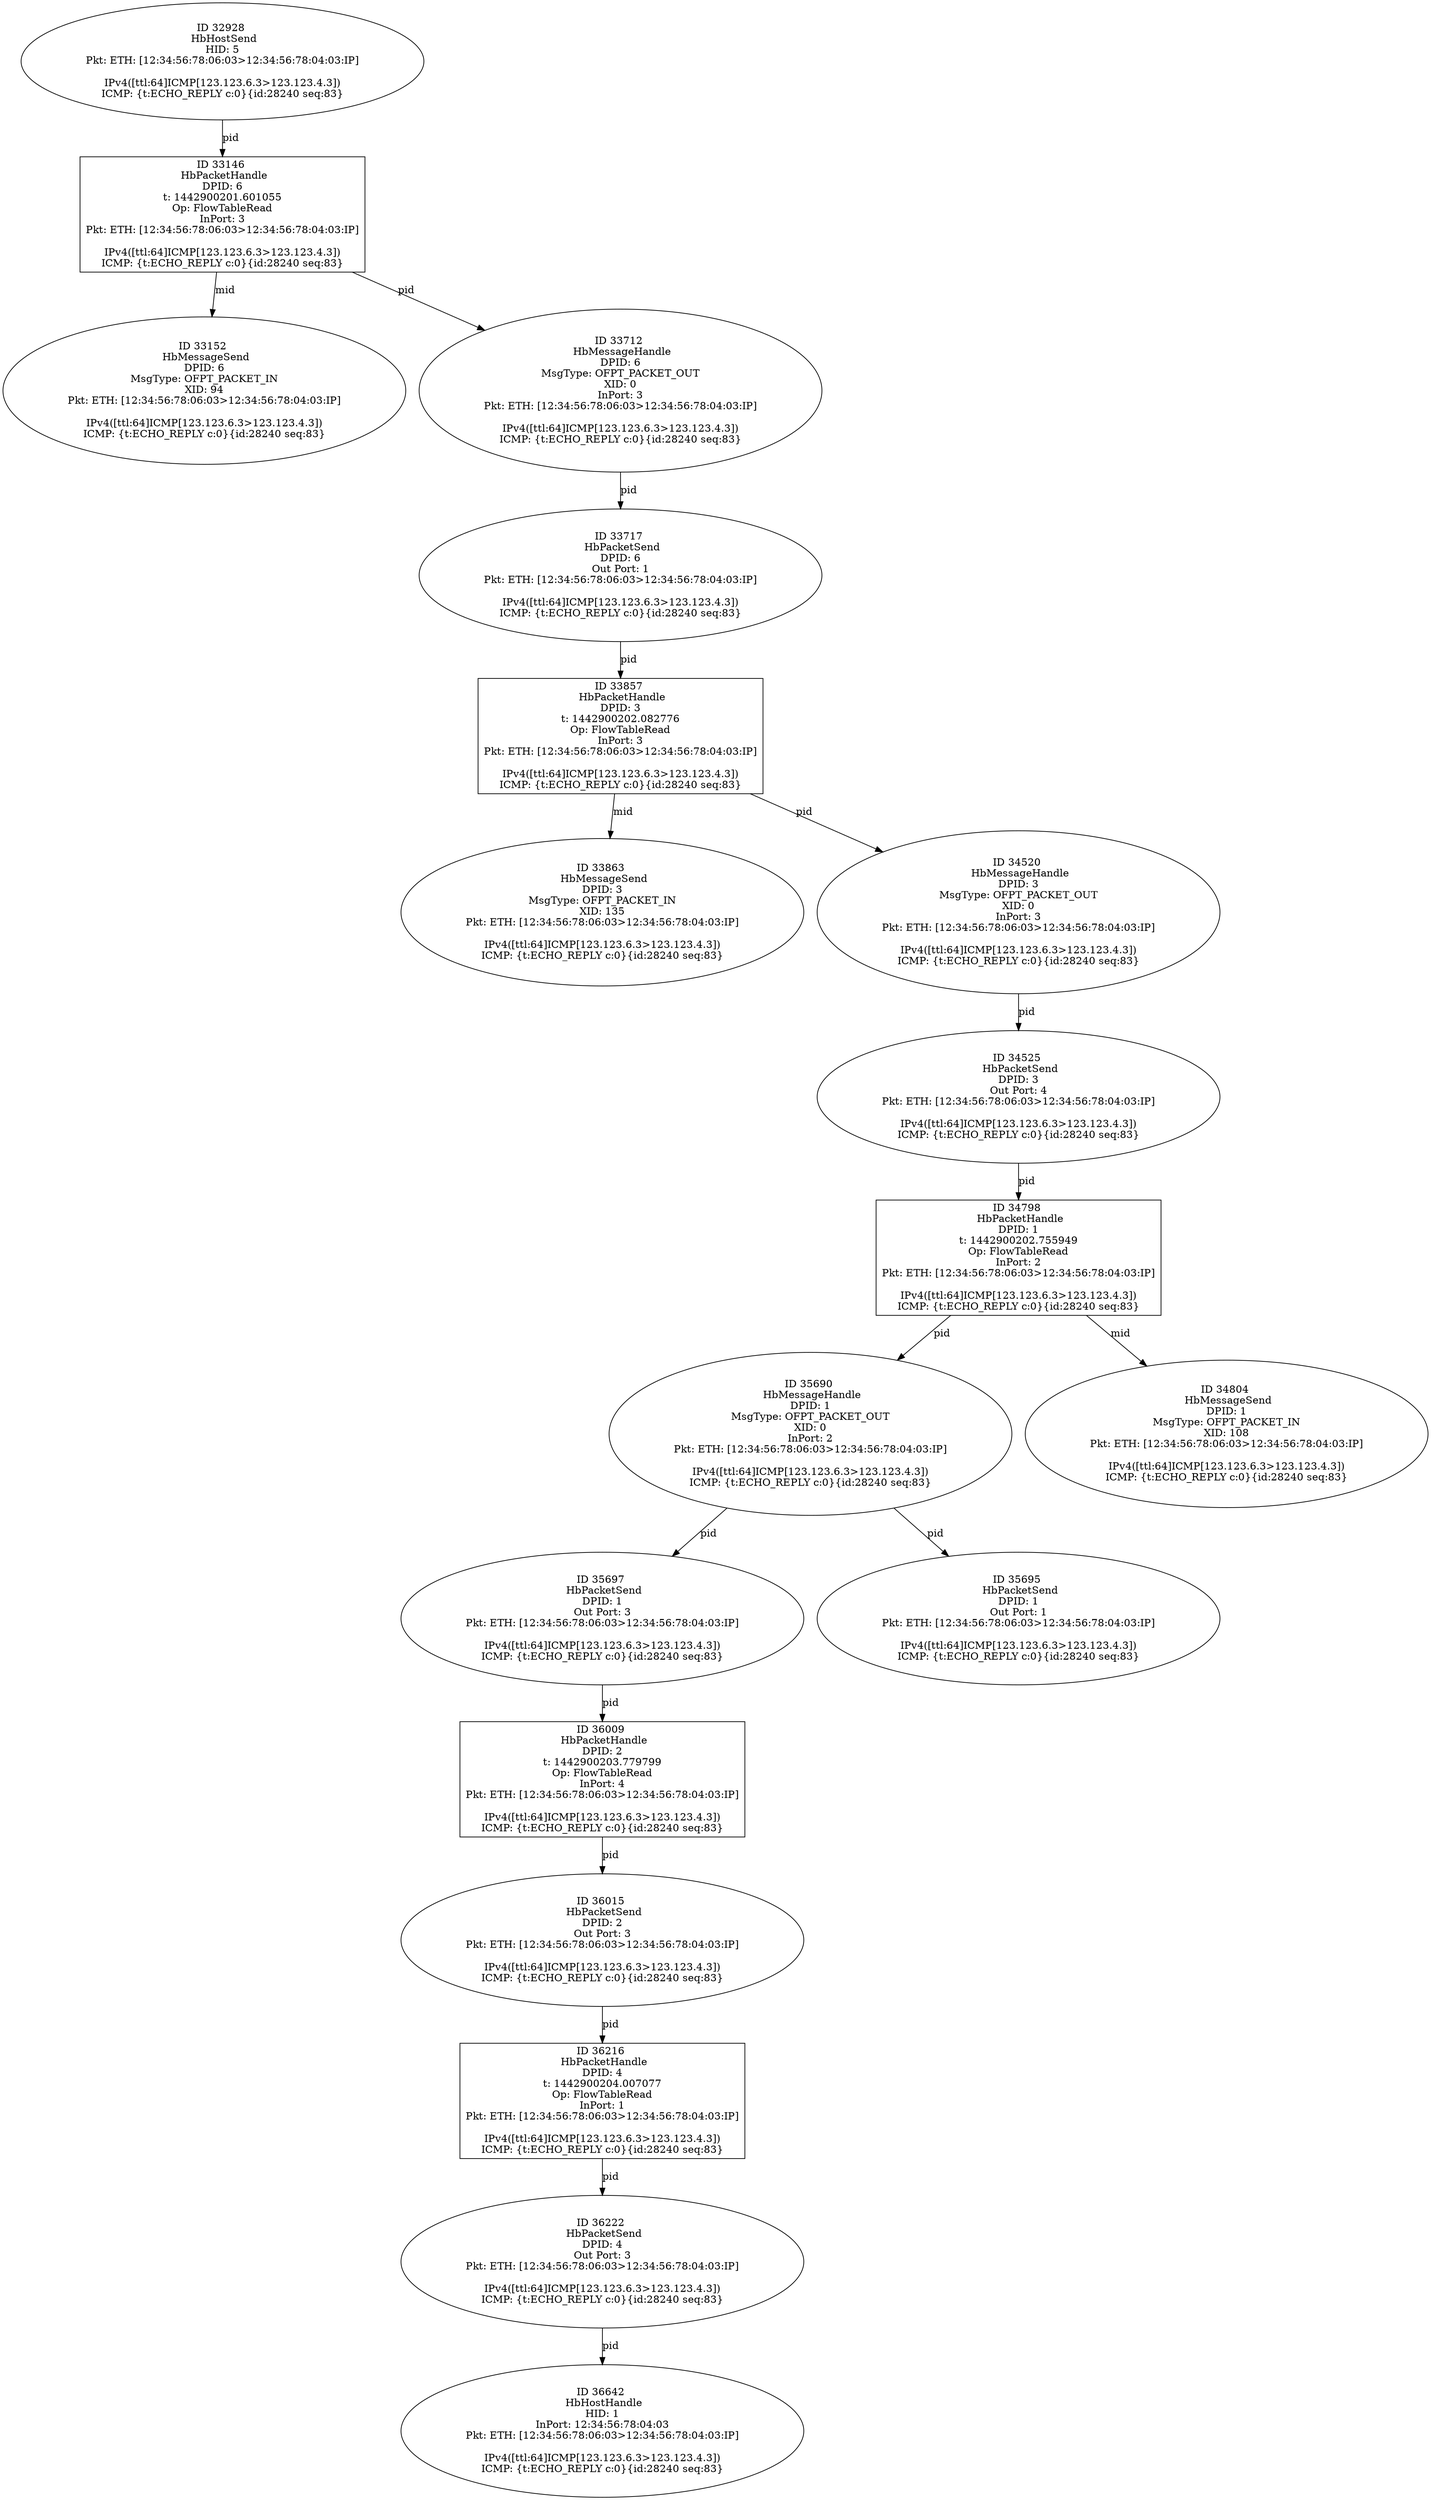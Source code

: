 strict digraph G {
32928 [shape=oval, event=<hb_events.HbHostSend object at 0x10ebe4110>, label="ID 32928 
 HbHostSend
HID: 5
Pkt: ETH: [12:34:56:78:06:03>12:34:56:78:04:03:IP]

IPv4([ttl:64]ICMP[123.123.6.3>123.123.4.3])
ICMP: {t:ECHO_REPLY c:0}{id:28240 seq:83}"];
33152 [shape=oval, event=<hb_events.HbMessageSend object at 0x10ec31c50>, label="ID 33152 
 HbMessageSend
DPID: 6
MsgType: OFPT_PACKET_IN
XID: 94
Pkt: ETH: [12:34:56:78:06:03>12:34:56:78:04:03:IP]

IPv4([ttl:64]ICMP[123.123.6.3>123.123.4.3])
ICMP: {t:ECHO_REPLY c:0}{id:28240 seq:83}"];
36642 [shape=oval, event=<hb_events.HbHostHandle object at 0x10f75e850>, label="ID 36642 
 HbHostHandle
HID: 1
InPort: 12:34:56:78:04:03
Pkt: ETH: [12:34:56:78:06:03>12:34:56:78:04:03:IP]

IPv4([ttl:64]ICMP[123.123.6.3>123.123.4.3])
ICMP: {t:ECHO_REPLY c:0}{id:28240 seq:83}"];
33857 [shape=box, event=<hb_events.HbPacketHandle object at 0x10ed727d0>, label="ID 33857 
 HbPacketHandle
DPID: 3
t: 1442900202.082776
Op: FlowTableRead
InPort: 3
Pkt: ETH: [12:34:56:78:06:03>12:34:56:78:04:03:IP]

IPv4([ttl:64]ICMP[123.123.6.3>123.123.4.3])
ICMP: {t:ECHO_REPLY c:0}{id:28240 seq:83}"];
36009 [shape=box, event=<hb_events.HbPacketHandle object at 0x10f3f2ed0>, label="ID 36009 
 HbPacketHandle
DPID: 2
t: 1442900203.779799
Op: FlowTableRead
InPort: 4
Pkt: ETH: [12:34:56:78:06:03>12:34:56:78:04:03:IP]

IPv4([ttl:64]ICMP[123.123.6.3>123.123.4.3])
ICMP: {t:ECHO_REPLY c:0}{id:28240 seq:83}"];
35690 [shape=oval, event=<hb_events.HbMessageHandle object at 0x10f2b6450>, label="ID 35690 
 HbMessageHandle
DPID: 1
MsgType: OFPT_PACKET_OUT
XID: 0
InPort: 2
Pkt: ETH: [12:34:56:78:06:03>12:34:56:78:04:03:IP]

IPv4([ttl:64]ICMP[123.123.6.3>123.123.4.3])
ICMP: {t:ECHO_REPLY c:0}{id:28240 seq:83}"];
33863 [shape=oval, event=<hb_events.HbMessageSend object at 0x10ed7a2d0>, label="ID 33863 
 HbMessageSend
DPID: 3
MsgType: OFPT_PACKET_IN
XID: 135
Pkt: ETH: [12:34:56:78:06:03>12:34:56:78:04:03:IP]

IPv4([ttl:64]ICMP[123.123.6.3>123.123.4.3])
ICMP: {t:ECHO_REPLY c:0}{id:28240 seq:83}"];
34520 [shape=oval, event=<hb_events.HbMessageHandle object at 0x10eee9cd0>, label="ID 34520 
 HbMessageHandle
DPID: 3
MsgType: OFPT_PACKET_OUT
XID: 0
InPort: 3
Pkt: ETH: [12:34:56:78:06:03>12:34:56:78:04:03:IP]

IPv4([ttl:64]ICMP[123.123.6.3>123.123.4.3])
ICMP: {t:ECHO_REPLY c:0}{id:28240 seq:83}"];
34798 [shape=box, event=<hb_events.HbPacketHandle object at 0x10efc6c50>, label="ID 34798 
 HbPacketHandle
DPID: 1
t: 1442900202.755949
Op: FlowTableRead
InPort: 2
Pkt: ETH: [12:34:56:78:06:03>12:34:56:78:04:03:IP]

IPv4([ttl:64]ICMP[123.123.6.3>123.123.4.3])
ICMP: {t:ECHO_REPLY c:0}{id:28240 seq:83}"];
36015 [shape=oval, event=<hb_events.HbPacketSend object at 0x10f430990>, label="ID 36015 
 HbPacketSend
DPID: 2
Out Port: 3
Pkt: ETH: [12:34:56:78:06:03>12:34:56:78:04:03:IP]

IPv4([ttl:64]ICMP[123.123.6.3>123.123.4.3])
ICMP: {t:ECHO_REPLY c:0}{id:28240 seq:83}"];
33712 [shape=oval, event=<hb_events.HbMessageHandle object at 0x10ed2b550>, label="ID 33712 
 HbMessageHandle
DPID: 6
MsgType: OFPT_PACKET_OUT
XID: 0
InPort: 3
Pkt: ETH: [12:34:56:78:06:03>12:34:56:78:04:03:IP]

IPv4([ttl:64]ICMP[123.123.6.3>123.123.4.3])
ICMP: {t:ECHO_REPLY c:0}{id:28240 seq:83}"];
35697 [shape=oval, event=<hb_events.HbPacketSend object at 0x10f2bcc50>, label="ID 35697 
 HbPacketSend
DPID: 1
Out Port: 3
Pkt: ETH: [12:34:56:78:06:03>12:34:56:78:04:03:IP]

IPv4([ttl:64]ICMP[123.123.6.3>123.123.4.3])
ICMP: {t:ECHO_REPLY c:0}{id:28240 seq:83}"];
34804 [shape=oval, event=<hb_events.HbMessageSend object at 0x10efcc290>, label="ID 34804 
 HbMessageSend
DPID: 1
MsgType: OFPT_PACKET_IN
XID: 108
Pkt: ETH: [12:34:56:78:06:03>12:34:56:78:04:03:IP]

IPv4([ttl:64]ICMP[123.123.6.3>123.123.4.3])
ICMP: {t:ECHO_REPLY c:0}{id:28240 seq:83}"];
33717 [shape=oval, event=<hb_events.HbPacketSend object at 0x10ed2ba50>, label="ID 33717 
 HbPacketSend
DPID: 6
Out Port: 1
Pkt: ETH: [12:34:56:78:06:03>12:34:56:78:04:03:IP]

IPv4([ttl:64]ICMP[123.123.6.3>123.123.4.3])
ICMP: {t:ECHO_REPLY c:0}{id:28240 seq:83}"];
36216 [shape=box, event=<hb_events.HbPacketHandle object at 0x10f496bd0>, label="ID 36216 
 HbPacketHandle
DPID: 4
t: 1442900204.007077
Op: FlowTableRead
InPort: 1
Pkt: ETH: [12:34:56:78:06:03>12:34:56:78:04:03:IP]

IPv4([ttl:64]ICMP[123.123.6.3>123.123.4.3])
ICMP: {t:ECHO_REPLY c:0}{id:28240 seq:83}"];
33146 [shape=box, event=<hb_events.HbPacketHandle object at 0x10ec31490>, label="ID 33146 
 HbPacketHandle
DPID: 6
t: 1442900201.601055
Op: FlowTableRead
InPort: 3
Pkt: ETH: [12:34:56:78:06:03>12:34:56:78:04:03:IP]

IPv4([ttl:64]ICMP[123.123.6.3>123.123.4.3])
ICMP: {t:ECHO_REPLY c:0}{id:28240 seq:83}"];
35695 [shape=oval, event=<hb_events.HbPacketSend object at 0x10f2bcb10>, label="ID 35695 
 HbPacketSend
DPID: 1
Out Port: 1
Pkt: ETH: [12:34:56:78:06:03>12:34:56:78:04:03:IP]

IPv4([ttl:64]ICMP[123.123.6.3>123.123.4.3])
ICMP: {t:ECHO_REPLY c:0}{id:28240 seq:83}"];
34525 [shape=oval, event=<hb_events.HbPacketSend object at 0x10eeef210>, label="ID 34525 
 HbPacketSend
DPID: 3
Out Port: 4
Pkt: ETH: [12:34:56:78:06:03>12:34:56:78:04:03:IP]

IPv4([ttl:64]ICMP[123.123.6.3>123.123.4.3])
ICMP: {t:ECHO_REPLY c:0}{id:28240 seq:83}"];
36222 [shape=oval, event=<hb_events.HbPacketSend object at 0x10f4df210>, label="ID 36222 
 HbPacketSend
DPID: 4
Out Port: 3
Pkt: ETH: [12:34:56:78:06:03>12:34:56:78:04:03:IP]

IPv4([ttl:64]ICMP[123.123.6.3>123.123.4.3])
ICMP: {t:ECHO_REPLY c:0}{id:28240 seq:83}"];
32928 -> 33146  [rel=pid, label=pid];
33857 -> 34520  [rel=pid, label=pid];
33857 -> 33863  [rel=mid, label=mid];
36009 -> 36015  [rel=pid, label=pid];
35690 -> 35697  [rel=pid, label=pid];
35690 -> 35695  [rel=pid, label=pid];
36216 -> 36222  [rel=pid, label=pid];
34798 -> 35690  [rel=pid, label=pid];
34798 -> 34804  [rel=mid, label=mid];
36015 -> 36216  [rel=pid, label=pid];
33712 -> 33717  [rel=pid, label=pid];
35697 -> 36009  [rel=pid, label=pid];
33717 -> 33857  [rel=pid, label=pid];
34520 -> 34525  [rel=pid, label=pid];
33146 -> 33152  [rel=mid, label=mid];
33146 -> 33712  [rel=pid, label=pid];
34525 -> 34798  [rel=pid, label=pid];
36222 -> 36642  [rel=pid, label=pid];
}
